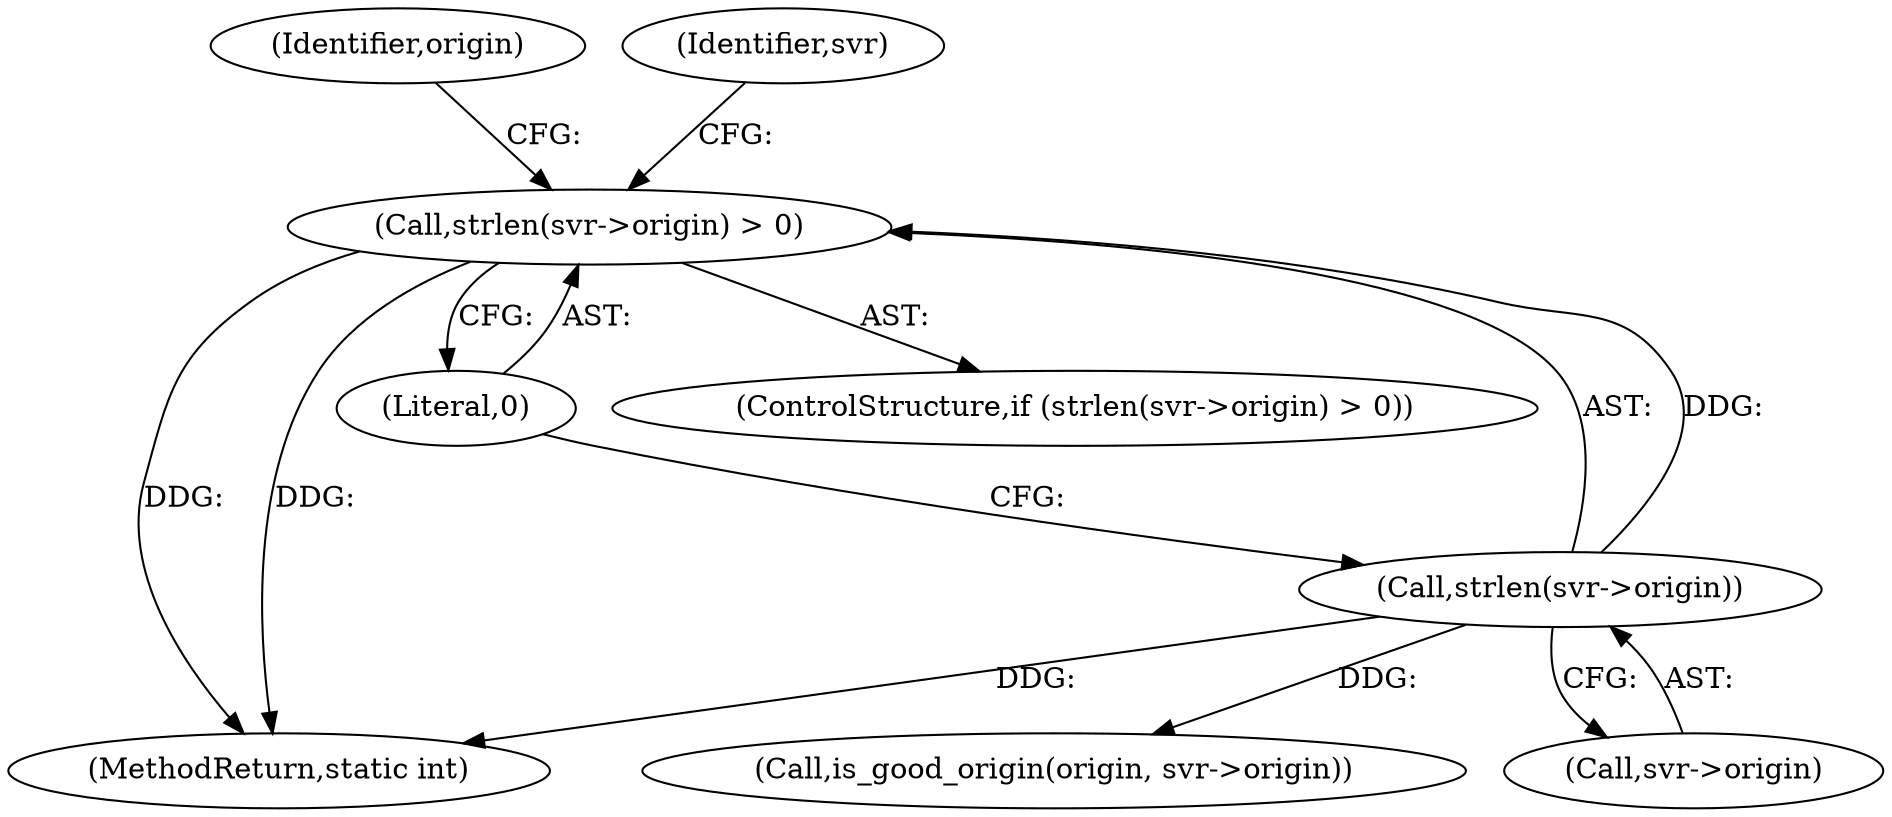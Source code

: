 digraph "0_viabtc_exchange_server_4a7c27bfe98f409623d4d857894d017ff0672cc9#diff-515c81af848352583bff286d6224875f_2@API" {
"1000358" [label="(Call,strlen(svr->origin) > 0)"];
"1000359" [label="(Call,strlen(svr->origin))"];
"1000359" [label="(Call,strlen(svr->origin))"];
"1000479" [label="(MethodReturn,static int)"];
"1000379" [label="(Call,is_good_origin(origin, svr->origin))"];
"1000367" [label="(Identifier,origin)"];
"1000358" [label="(Call,strlen(svr->origin) > 0)"];
"1000388" [label="(Identifier,svr)"];
"1000360" [label="(Call,svr->origin)"];
"1000363" [label="(Literal,0)"];
"1000357" [label="(ControlStructure,if (strlen(svr->origin) > 0))"];
"1000358" -> "1000357"  [label="AST: "];
"1000358" -> "1000363"  [label="CFG: "];
"1000359" -> "1000358"  [label="AST: "];
"1000363" -> "1000358"  [label="AST: "];
"1000367" -> "1000358"  [label="CFG: "];
"1000388" -> "1000358"  [label="CFG: "];
"1000358" -> "1000479"  [label="DDG: "];
"1000358" -> "1000479"  [label="DDG: "];
"1000359" -> "1000358"  [label="DDG: "];
"1000359" -> "1000360"  [label="CFG: "];
"1000360" -> "1000359"  [label="AST: "];
"1000363" -> "1000359"  [label="CFG: "];
"1000359" -> "1000479"  [label="DDG: "];
"1000359" -> "1000379"  [label="DDG: "];
}
